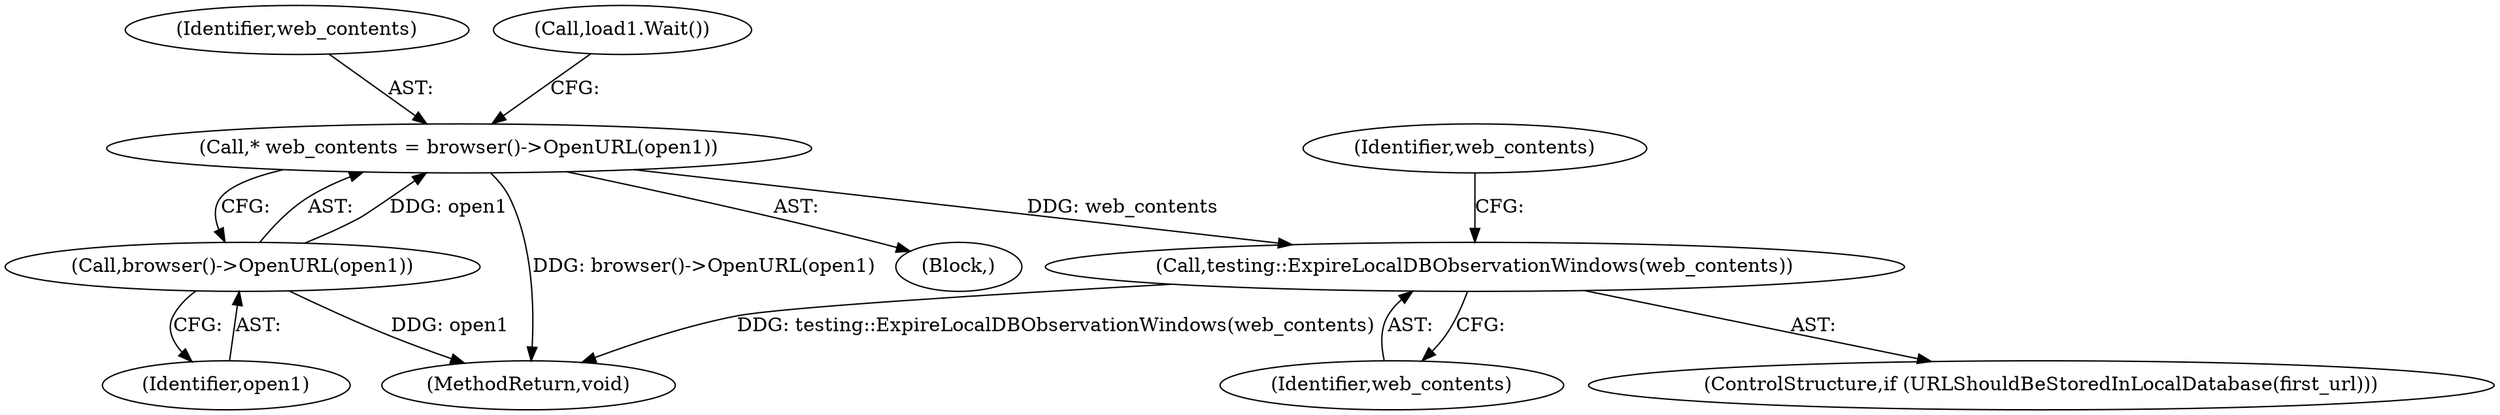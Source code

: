 digraph "0_Chrome_7394cf6f43d7a86630d3eb1c728fd63c621b5530_12@pointer" {
"1000109" [label="(Call,* web_contents = browser()->OpenURL(open1))"];
"1000111" [label="(Call,browser()->OpenURL(open1))"];
"1000117" [label="(Call,testing::ExpireLocalDBObservationWindows(web_contents))"];
"1000110" [label="(Identifier,web_contents)"];
"1000134" [label="(MethodReturn,void)"];
"1000112" [label="(Identifier,open1)"];
"1000109" [label="(Call,* web_contents = browser()->OpenURL(open1))"];
"1000111" [label="(Call,browser()->OpenURL(open1))"];
"1000122" [label="(Identifier,web_contents)"];
"1000117" [label="(Call,testing::ExpireLocalDBObservationWindows(web_contents))"];
"1000113" [label="(Call,load1.Wait())"];
"1000118" [label="(Identifier,web_contents)"];
"1000105" [label="(Block,)"];
"1000114" [label="(ControlStructure,if (URLShouldBeStoredInLocalDatabase(first_url)))"];
"1000109" -> "1000105"  [label="AST: "];
"1000109" -> "1000111"  [label="CFG: "];
"1000110" -> "1000109"  [label="AST: "];
"1000111" -> "1000109"  [label="AST: "];
"1000113" -> "1000109"  [label="CFG: "];
"1000109" -> "1000134"  [label="DDG: browser()->OpenURL(open1)"];
"1000111" -> "1000109"  [label="DDG: open1"];
"1000109" -> "1000117"  [label="DDG: web_contents"];
"1000111" -> "1000112"  [label="CFG: "];
"1000112" -> "1000111"  [label="AST: "];
"1000111" -> "1000134"  [label="DDG: open1"];
"1000117" -> "1000114"  [label="AST: "];
"1000117" -> "1000118"  [label="CFG: "];
"1000118" -> "1000117"  [label="AST: "];
"1000122" -> "1000117"  [label="CFG: "];
"1000117" -> "1000134"  [label="DDG: testing::ExpireLocalDBObservationWindows(web_contents)"];
}
